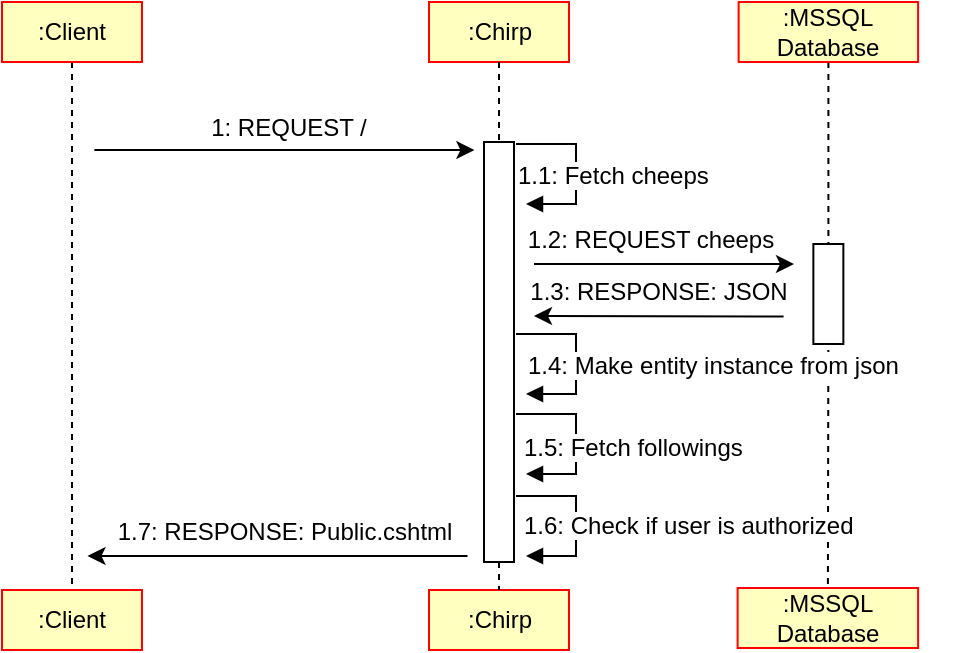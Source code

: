 <mxfile version="22.1.11" type="device">
  <diagram name="Side-1" id="Of4cBsXAWJ89yzBINzGi">
    <mxGraphModel dx="1336" dy="713" grid="1" gridSize="10" guides="1" tooltips="1" connect="1" arrows="1" fold="1" page="1" pageScale="1" pageWidth="827" pageHeight="1169" math="0" shadow="0">
      <root>
        <mxCell id="0" />
        <mxCell id="1" parent="0" />
        <mxCell id="HW-5u9f7S994316d8FzE-272" value="" style="edgeStyle=orthogonalEdgeStyle;rounded=0;orthogonalLoop=1;jettySize=auto;html=1;dashed=1;endArrow=none;endFill=0;entryX=0.5;entryY=0;entryDx=0;entryDy=0;" parent="1" source="HW-5u9f7S994316d8FzE-14" target="HW-5u9f7S994316d8FzE-27" edge="1">
          <mxGeometry relative="1" as="geometry">
            <mxPoint x="265" y="40" as="sourcePoint" />
            <mxPoint x="259" y="775" as="targetPoint" />
          </mxGeometry>
        </mxCell>
        <mxCell id="1QEQcxMeBxim5HLmF8gn-18" style="edgeStyle=orthogonalEdgeStyle;rounded=0;orthogonalLoop=1;jettySize=auto;html=1;dashed=1;endArrow=none;endFill=0;" parent="1" source="HW-5u9f7S994316d8FzE-56" target="HW-5u9f7S994316d8FzE-80" edge="1">
          <mxGeometry relative="1" as="geometry" />
        </mxCell>
        <mxCell id="HW-5u9f7S994316d8FzE-143" value="1.3: RESPONSE: JSON" style="text;html=1;align=center;verticalAlign=middle;resizable=0;points=[];autosize=1;strokeColor=none;fillColor=none;" parent="1" vertex="1">
          <mxGeometry x="477" y="410" width="150" height="30" as="geometry" />
        </mxCell>
        <mxCell id="HW-5u9f7S994316d8FzE-14" value=":Client" style="rounded=0;whiteSpace=wrap;html=1;arcSize=40;fontColor=#000000;fillColor=#ffffc0;strokeColor=#ff0000;" parent="1" vertex="1">
          <mxGeometry x="224" y="280" width="70" height="30" as="geometry" />
        </mxCell>
        <mxCell id="HW-5u9f7S994316d8FzE-17" value=":Chirp" style="rounded=0;whiteSpace=wrap;html=1;arcSize=40;fontColor=#000000;fillColor=#ffffc0;strokeColor=#ff0000;" parent="1" vertex="1">
          <mxGeometry x="437.5" y="280" width="70" height="30" as="geometry" />
        </mxCell>
        <mxCell id="HW-5u9f7S994316d8FzE-18" value=":Chirp" style="rounded=0;whiteSpace=wrap;html=1;arcSize=40;fontColor=#000000;fillColor=#ffffc0;strokeColor=#ff0000;" parent="1" vertex="1">
          <mxGeometry x="437.5" y="574" width="70" height="30" as="geometry" />
        </mxCell>
        <mxCell id="HW-5u9f7S994316d8FzE-27" value=":Client" style="rounded=0;whiteSpace=wrap;html=1;arcSize=40;fontColor=#000000;fillColor=#ffffc0;strokeColor=#ff0000;" parent="1" vertex="1">
          <mxGeometry x="224" y="574" width="70" height="30" as="geometry" />
        </mxCell>
        <mxCell id="HW-5u9f7S994316d8FzE-56" value=":MSSQL Database" style="rounded=0;whiteSpace=wrap;html=1;arcSize=40;fontColor=#000000;fillColor=#ffffc0;strokeColor=#ff0000;" parent="1" vertex="1">
          <mxGeometry x="592.31" y="280" width="89.75" height="30" as="geometry" />
        </mxCell>
        <mxCell id="HW-5u9f7S994316d8FzE-59" value="" style="edgeStyle=orthogonalEdgeStyle;rounded=0;orthogonalLoop=1;jettySize=auto;html=1;entryX=0.5;entryY=0;entryDx=0;entryDy=0;dashed=1;endArrow=none;endFill=0;exitX=0.5;exitY=1;exitDx=0;exitDy=0;" parent="1" source="HW-5u9f7S994316d8FzE-397" target="HW-5u9f7S994316d8FzE-18" edge="1">
          <mxGeometry relative="1" as="geometry">
            <mxPoint x="472.5" y="546" as="sourcePoint" />
            <mxPoint x="472.5" y="739" as="targetPoint" />
          </mxGeometry>
        </mxCell>
        <mxCell id="HW-5u9f7S994316d8FzE-62" value="" style="edgeStyle=orthogonalEdgeStyle;rounded=0;orthogonalLoop=1;jettySize=auto;html=1;entryX=0.5;entryY=0;entryDx=0;entryDy=0;dashed=1;endArrow=none;endFill=0;" parent="1" source="HW-5u9f7S994316d8FzE-17" edge="1">
          <mxGeometry relative="1" as="geometry">
            <mxPoint x="473" y="110" as="sourcePoint" />
            <mxPoint x="472.5" y="352" as="targetPoint" />
          </mxGeometry>
        </mxCell>
        <mxCell id="HW-5u9f7S994316d8FzE-64" value="1.7: RESPONSE: Public.cshtml" style="text;html=1;align=center;verticalAlign=middle;resizable=0;points=[];autosize=1;strokeColor=none;fillColor=none;" parent="1" vertex="1">
          <mxGeometry x="269.75" y="530" width="190" height="30" as="geometry" />
        </mxCell>
        <mxCell id="HW-5u9f7S994316d8FzE-66" value="" style="endArrow=classic;html=1;rounded=0;" parent="1" edge="1">
          <mxGeometry width="50" height="50" relative="1" as="geometry">
            <mxPoint x="456.75" y="557" as="sourcePoint" />
            <mxPoint x="266.75" y="557" as="targetPoint" />
            <Array as="points" />
          </mxGeometry>
        </mxCell>
        <mxCell id="HW-5u9f7S994316d8FzE-80" value=":MSSQL Database" style="rounded=0;whiteSpace=wrap;html=1;arcSize=40;fontColor=#000000;fillColor=#ffffc0;strokeColor=#ff0000;" parent="1" vertex="1">
          <mxGeometry x="591.81" y="573" width="90.25" height="30" as="geometry" />
        </mxCell>
        <mxCell id="HW-5u9f7S994316d8FzE-123" value="" style="endArrow=classic;html=1;rounded=0;" parent="1" edge="1">
          <mxGeometry width="50" height="50" relative="1" as="geometry">
            <mxPoint x="490" y="411" as="sourcePoint" />
            <mxPoint x="620" y="411" as="targetPoint" />
          </mxGeometry>
        </mxCell>
        <mxCell id="HW-5u9f7S994316d8FzE-126" value="1.2: REQUEST cheeps" style="text;html=1;align=center;verticalAlign=middle;resizable=0;points=[];autosize=1;strokeColor=none;fillColor=none;" parent="1" vertex="1">
          <mxGeometry x="473" y="384" width="150" height="30" as="geometry" />
        </mxCell>
        <mxCell id="HW-5u9f7S994316d8FzE-137" value="" style="rounded=0;whiteSpace=wrap;html=1;" parent="1" vertex="1">
          <mxGeometry x="629.68" y="401" width="15" height="50" as="geometry" />
        </mxCell>
        <mxCell id="HW-5u9f7S994316d8FzE-142" value="" style="endArrow=classic;html=1;rounded=0;" parent="1" edge="1">
          <mxGeometry width="50" height="50" relative="1" as="geometry">
            <mxPoint x="614.8" y="437.25" as="sourcePoint" />
            <mxPoint x="490" y="437" as="targetPoint" />
          </mxGeometry>
        </mxCell>
        <mxCell id="HW-5u9f7S994316d8FzE-395" value="" style="endArrow=classic;html=1;rounded=0;" parent="1" edge="1">
          <mxGeometry width="50" height="50" relative="1" as="geometry">
            <mxPoint x="270.19" y="354" as="sourcePoint" />
            <mxPoint x="460.19" y="354" as="targetPoint" />
            <Array as="points" />
          </mxGeometry>
        </mxCell>
        <mxCell id="HW-5u9f7S994316d8FzE-396" value="1: REQUEST /" style="text;html=1;align=center;verticalAlign=middle;resizable=0;points=[];autosize=1;strokeColor=none;fillColor=none;" parent="1" vertex="1">
          <mxGeometry x="317" y="328" width="100" height="30" as="geometry" />
        </mxCell>
        <mxCell id="HW-5u9f7S994316d8FzE-397" value="" style="rounded=0;whiteSpace=wrap;html=1;" parent="1" vertex="1">
          <mxGeometry x="465" y="350" width="15" height="210" as="geometry" />
        </mxCell>
        <mxCell id="1QEQcxMeBxim5HLmF8gn-13" value="" style="html=1;align=left;spacingLeft=2;endArrow=block;rounded=0;edgeStyle=orthogonalEdgeStyle;curved=0;rounded=0;" parent="1" edge="1">
          <mxGeometry relative="1" as="geometry">
            <mxPoint x="481" y="446" as="sourcePoint" />
            <Array as="points">
              <mxPoint x="511" y="476" />
            </Array>
            <mxPoint x="486" y="476" as="targetPoint" />
          </mxGeometry>
        </mxCell>
        <mxCell id="1QEQcxMeBxim5HLmF8gn-16" value="&lt;span style=&quot;color: rgb(0, 0, 0); font-family: Helvetica; font-size: 12px; font-style: normal; font-variant-ligatures: normal; font-variant-caps: normal; font-weight: 400; letter-spacing: normal; orphans: 2; text-align: center; text-indent: 0px; text-transform: none; widows: 2; word-spacing: 0px; -webkit-text-stroke-width: 0px; background-color: rgb(255, 255, 255); text-decoration-thickness: initial; text-decoration-style: initial; text-decoration-color: initial; float: none; display: inline !important;&quot;&gt;1.4: Make entity instance&amp;nbsp;from json&lt;/span&gt;" style="text;whiteSpace=wrap;html=1;" parent="1" vertex="1">
          <mxGeometry x="485" y="448" width="220" height="40" as="geometry" />
        </mxCell>
        <mxCell id="1QEQcxMeBxim5HLmF8gn-21" value="" style="html=1;align=left;spacingLeft=2;endArrow=block;rounded=0;edgeStyle=orthogonalEdgeStyle;curved=0;rounded=0;" parent="1" edge="1">
          <mxGeometry relative="1" as="geometry">
            <mxPoint x="481" y="527" as="sourcePoint" />
            <Array as="points">
              <mxPoint x="511" y="557" />
            </Array>
            <mxPoint x="486" y="557" as="targetPoint" />
          </mxGeometry>
        </mxCell>
        <mxCell id="1QEQcxMeBxim5HLmF8gn-22" value="&lt;span style=&quot;color: rgb(0, 0, 0); font-family: Helvetica; font-size: 12px; font-style: normal; font-variant-ligatures: normal; font-variant-caps: normal; font-weight: 400; letter-spacing: normal; orphans: 2; text-align: center; text-indent: 0px; text-transform: none; widows: 2; word-spacing: 0px; -webkit-text-stroke-width: 0px; background-color: rgb(255, 255, 255); text-decoration-thickness: initial; text-decoration-style: initial; text-decoration-color: initial; float: none; display: inline !important;&quot;&gt;1.6: Check if user is authorized&lt;/span&gt;" style="text;whiteSpace=wrap;html=1;" parent="1" vertex="1">
          <mxGeometry x="483" y="528" width="220" height="40" as="geometry" />
        </mxCell>
        <mxCell id="1QEQcxMeBxim5HLmF8gn-27" value="" style="html=1;align=left;spacingLeft=2;endArrow=block;rounded=0;edgeStyle=orthogonalEdgeStyle;curved=0;rounded=0;" parent="1" edge="1">
          <mxGeometry relative="1" as="geometry">
            <mxPoint x="481" y="351" as="sourcePoint" />
            <Array as="points">
              <mxPoint x="511" y="381" />
            </Array>
            <mxPoint x="486" y="381" as="targetPoint" />
          </mxGeometry>
        </mxCell>
        <mxCell id="1QEQcxMeBxim5HLmF8gn-28" value="&lt;span style=&quot;color: rgb(0, 0, 0); font-family: Helvetica; font-size: 12px; font-style: normal; font-variant-ligatures: normal; font-variant-caps: normal; font-weight: 400; letter-spacing: normal; orphans: 2; text-align: center; text-indent: 0px; text-transform: none; widows: 2; word-spacing: 0px; -webkit-text-stroke-width: 0px; background-color: rgb(255, 255, 255); text-decoration-thickness: initial; text-decoration-style: initial; text-decoration-color: initial; float: none; display: inline !important;&quot;&gt;1.1: Fetch cheeps&lt;/span&gt;" style="text;whiteSpace=wrap;html=1;" parent="1" vertex="1">
          <mxGeometry x="480" y="353" width="220" height="40" as="geometry" />
        </mxCell>
        <mxCell id="43wU80rDMSWTsBNjhIij-1" value="" style="html=1;align=left;spacingLeft=2;endArrow=block;rounded=0;edgeStyle=orthogonalEdgeStyle;curved=0;rounded=0;" edge="1" parent="1">
          <mxGeometry relative="1" as="geometry">
            <mxPoint x="481" y="486" as="sourcePoint" />
            <Array as="points">
              <mxPoint x="511" y="516" />
            </Array>
            <mxPoint x="486" y="516" as="targetPoint" />
          </mxGeometry>
        </mxCell>
        <mxCell id="43wU80rDMSWTsBNjhIij-2" value="&lt;span style=&quot;color: rgb(0, 0, 0); font-family: Helvetica; font-size: 12px; font-style: normal; font-variant-ligatures: normal; font-variant-caps: normal; font-weight: 400; letter-spacing: normal; orphans: 2; text-align: center; text-indent: 0px; text-transform: none; widows: 2; word-spacing: 0px; -webkit-text-stroke-width: 0px; background-color: rgb(255, 255, 255); text-decoration-thickness: initial; text-decoration-style: initial; text-decoration-color: initial; float: none; display: inline !important;&quot;&gt;1.5: Fetch followings&lt;/span&gt;" style="text;whiteSpace=wrap;html=1;" vertex="1" parent="1">
          <mxGeometry x="483" y="489" width="220" height="40" as="geometry" />
        </mxCell>
      </root>
    </mxGraphModel>
  </diagram>
</mxfile>
